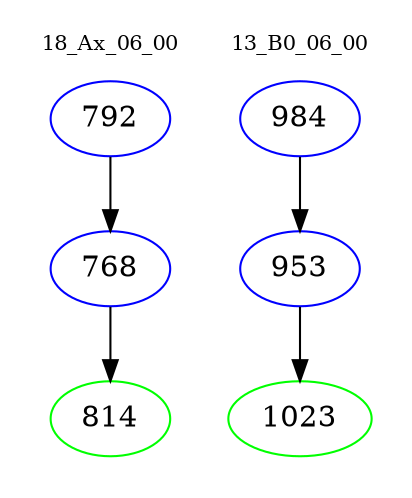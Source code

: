 digraph{
subgraph cluster_0 {
color = white
label = "18_Ax_06_00";
fontsize=10;
T0_792 [label="792", color="blue"]
T0_792 -> T0_768 [color="black"]
T0_768 [label="768", color="blue"]
T0_768 -> T0_814 [color="black"]
T0_814 [label="814", color="green"]
}
subgraph cluster_1 {
color = white
label = "13_B0_06_00";
fontsize=10;
T1_984 [label="984", color="blue"]
T1_984 -> T1_953 [color="black"]
T1_953 [label="953", color="blue"]
T1_953 -> T1_1023 [color="black"]
T1_1023 [label="1023", color="green"]
}
}
